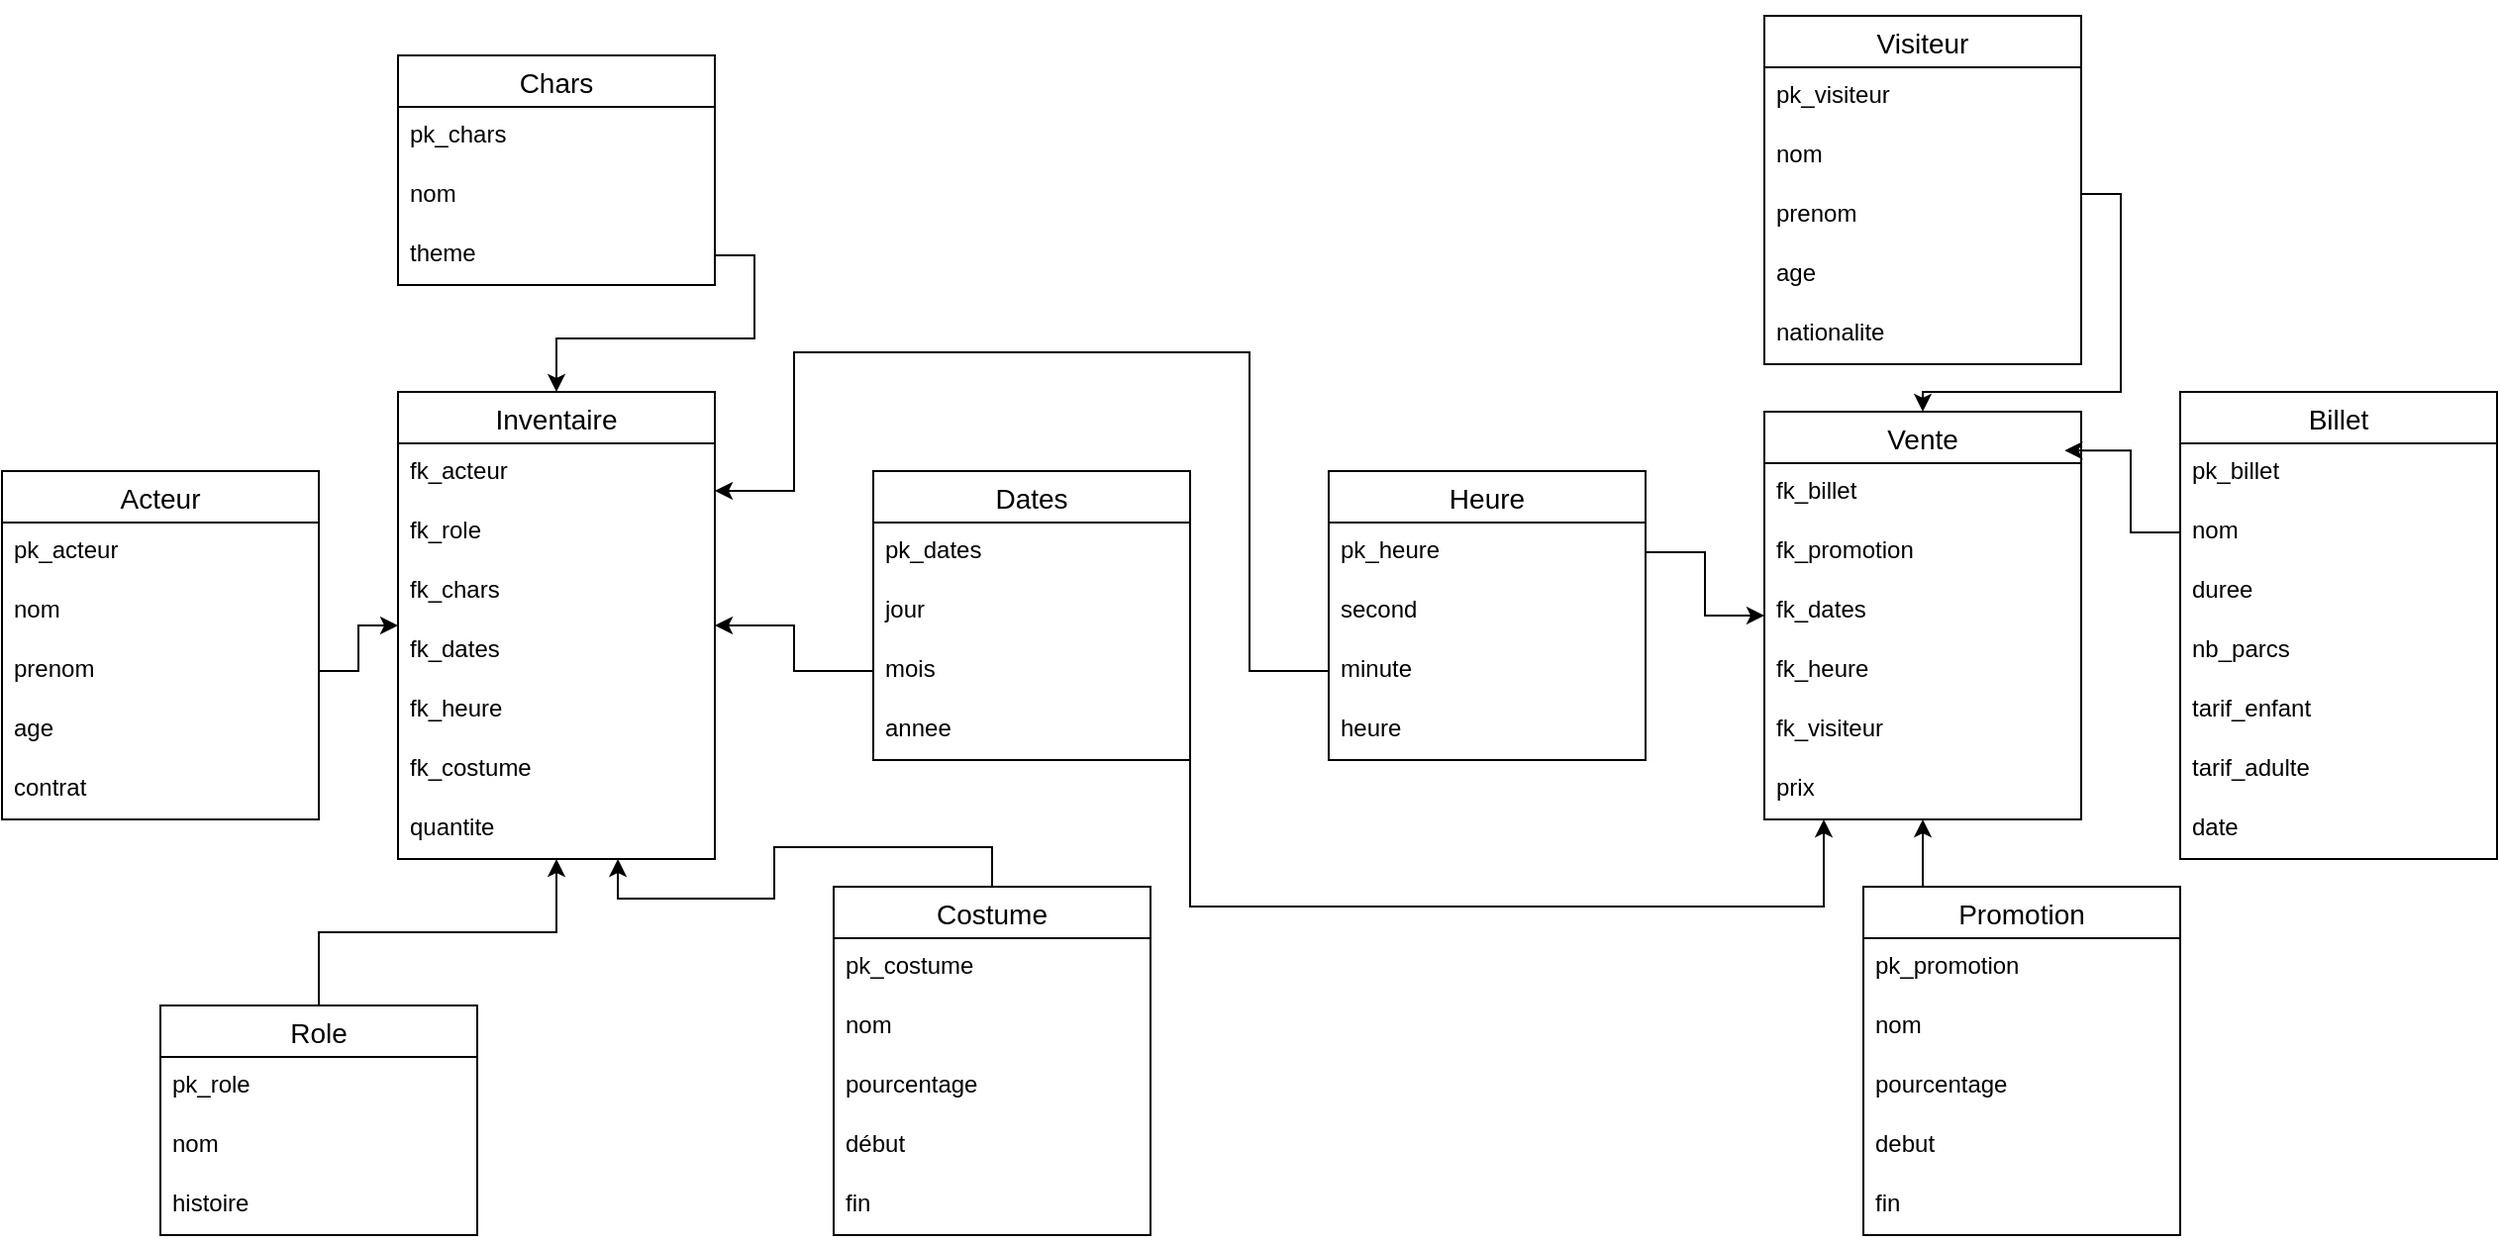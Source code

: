 <mxfile version="13.9.3" type="github">
  <diagram id="kXzxPUL3gQxP19GAu26x" name="Page-1">
    <mxGraphModel dx="2076" dy="1094" grid="1" gridSize="10" guides="1" tooltips="1" connect="1" arrows="1" fold="1" page="1" pageScale="1" pageWidth="827" pageHeight="1169" math="0" shadow="0">
      <root>
        <mxCell id="0" />
        <mxCell id="1" parent="0" />
        <mxCell id="ztx62SMO7Gy8nlmkexkt-14" value="Inventaire" style="swimlane;fontStyle=0;childLayout=stackLayout;horizontal=1;startSize=26;horizontalStack=0;resizeParent=1;resizeParentMax=0;resizeLast=0;collapsible=1;marginBottom=0;align=center;fontSize=14;" parent="1" vertex="1">
          <mxGeometry x="320" y="270" width="160" height="236" as="geometry">
            <mxRectangle x="220" y="320" width="90" height="26" as="alternateBounds" />
          </mxGeometry>
        </mxCell>
        <mxCell id="ztx62SMO7Gy8nlmkexkt-15" value="fk_acteur" style="text;strokeColor=none;fillColor=none;spacingLeft=4;spacingRight=4;overflow=hidden;rotatable=0;points=[[0,0.5],[1,0.5]];portConstraint=eastwest;fontSize=12;" parent="ztx62SMO7Gy8nlmkexkt-14" vertex="1">
          <mxGeometry y="26" width="160" height="30" as="geometry" />
        </mxCell>
        <mxCell id="ztx62SMO7Gy8nlmkexkt-16" value="fk_role" style="text;strokeColor=none;fillColor=none;spacingLeft=4;spacingRight=4;overflow=hidden;rotatable=0;points=[[0,0.5],[1,0.5]];portConstraint=eastwest;fontSize=12;" parent="ztx62SMO7Gy8nlmkexkt-14" vertex="1">
          <mxGeometry y="56" width="160" height="30" as="geometry" />
        </mxCell>
        <mxCell id="ztx62SMO7Gy8nlmkexkt-17" value="fk_chars" style="text;strokeColor=none;fillColor=none;spacingLeft=4;spacingRight=4;overflow=hidden;rotatable=0;points=[[0,0.5],[1,0.5]];portConstraint=eastwest;fontSize=12;" parent="ztx62SMO7Gy8nlmkexkt-14" vertex="1">
          <mxGeometry y="86" width="160" height="30" as="geometry" />
        </mxCell>
        <mxCell id="ztx62SMO7Gy8nlmkexkt-18" value="fk_dates" style="text;strokeColor=none;fillColor=none;spacingLeft=4;spacingRight=4;overflow=hidden;rotatable=0;points=[[0,0.5],[1,0.5]];portConstraint=eastwest;fontSize=12;" parent="ztx62SMO7Gy8nlmkexkt-14" vertex="1">
          <mxGeometry y="116" width="160" height="30" as="geometry" />
        </mxCell>
        <mxCell id="ztx62SMO7Gy8nlmkexkt-19" value="fk_heure" style="text;strokeColor=none;fillColor=none;spacingLeft=4;spacingRight=4;overflow=hidden;rotatable=0;points=[[0,0.5],[1,0.5]];portConstraint=eastwest;fontSize=12;" parent="ztx62SMO7Gy8nlmkexkt-14" vertex="1">
          <mxGeometry y="146" width="160" height="30" as="geometry" />
        </mxCell>
        <mxCell id="ztx62SMO7Gy8nlmkexkt-20" value="fk_costume" style="text;strokeColor=none;fillColor=none;spacingLeft=4;spacingRight=4;overflow=hidden;rotatable=0;points=[[0,0.5],[1,0.5]];portConstraint=eastwest;fontSize=12;" parent="ztx62SMO7Gy8nlmkexkt-14" vertex="1">
          <mxGeometry y="176" width="160" height="30" as="geometry" />
        </mxCell>
        <mxCell id="ztx62SMO7Gy8nlmkexkt-21" value="quantite" style="text;strokeColor=none;fillColor=none;spacingLeft=4;spacingRight=4;overflow=hidden;rotatable=0;points=[[0,0.5],[1,0.5]];portConstraint=eastwest;fontSize=12;" parent="ztx62SMO7Gy8nlmkexkt-14" vertex="1">
          <mxGeometry y="206" width="160" height="30" as="geometry" />
        </mxCell>
        <mxCell id="cgWYhOBVqeU-uD9H4VUl-1" value="Vente" style="swimlane;fontStyle=0;childLayout=stackLayout;horizontal=1;startSize=26;horizontalStack=0;resizeParent=1;resizeParentMax=0;resizeLast=0;collapsible=1;marginBottom=0;align=center;fontSize=14;" parent="1" vertex="1">
          <mxGeometry x="1010" y="280" width="160" height="206" as="geometry">
            <mxRectangle x="220" y="320" width="90" height="26" as="alternateBounds" />
          </mxGeometry>
        </mxCell>
        <mxCell id="cgWYhOBVqeU-uD9H4VUl-2" value="fk_billet" style="text;strokeColor=none;fillColor=none;spacingLeft=4;spacingRight=4;overflow=hidden;rotatable=0;points=[[0,0.5],[1,0.5]];portConstraint=eastwest;fontSize=12;" parent="cgWYhOBVqeU-uD9H4VUl-1" vertex="1">
          <mxGeometry y="26" width="160" height="30" as="geometry" />
        </mxCell>
        <mxCell id="cgWYhOBVqeU-uD9H4VUl-3" value="fk_promotion" style="text;strokeColor=none;fillColor=none;spacingLeft=4;spacingRight=4;overflow=hidden;rotatable=0;points=[[0,0.5],[1,0.5]];portConstraint=eastwest;fontSize=12;" parent="cgWYhOBVqeU-uD9H4VUl-1" vertex="1">
          <mxGeometry y="56" width="160" height="30" as="geometry" />
        </mxCell>
        <mxCell id="cgWYhOBVqeU-uD9H4VUl-4" value="fk_dates" style="text;strokeColor=none;fillColor=none;spacingLeft=4;spacingRight=4;overflow=hidden;rotatable=0;points=[[0,0.5],[1,0.5]];portConstraint=eastwest;fontSize=12;" parent="cgWYhOBVqeU-uD9H4VUl-1" vertex="1">
          <mxGeometry y="86" width="160" height="30" as="geometry" />
        </mxCell>
        <mxCell id="cgWYhOBVqeU-uD9H4VUl-5" value="fk_heure" style="text;strokeColor=none;fillColor=none;spacingLeft=4;spacingRight=4;overflow=hidden;rotatable=0;points=[[0,0.5],[1,0.5]];portConstraint=eastwest;fontSize=12;" parent="cgWYhOBVqeU-uD9H4VUl-1" vertex="1">
          <mxGeometry y="116" width="160" height="30" as="geometry" />
        </mxCell>
        <mxCell id="cgWYhOBVqeU-uD9H4VUl-6" value="fk_visiteur" style="text;strokeColor=none;fillColor=none;spacingLeft=4;spacingRight=4;overflow=hidden;rotatable=0;points=[[0,0.5],[1,0.5]];portConstraint=eastwest;fontSize=12;" parent="cgWYhOBVqeU-uD9H4VUl-1" vertex="1">
          <mxGeometry y="146" width="160" height="30" as="geometry" />
        </mxCell>
        <mxCell id="cgWYhOBVqeU-uD9H4VUl-8" value="prix" style="text;strokeColor=none;fillColor=none;spacingLeft=4;spacingRight=4;overflow=hidden;rotatable=0;points=[[0,0.5],[1,0.5]];portConstraint=eastwest;fontSize=12;" parent="cgWYhOBVqeU-uD9H4VUl-1" vertex="1">
          <mxGeometry y="176" width="160" height="30" as="geometry" />
        </mxCell>
        <mxCell id="cgWYhOBVqeU-uD9H4VUl-9" value="Acteur" style="swimlane;fontStyle=0;childLayout=stackLayout;horizontal=1;startSize=26;horizontalStack=0;resizeParent=1;resizeParentMax=0;resizeLast=0;collapsible=1;marginBottom=0;align=center;fontSize=14;" parent="1" vertex="1">
          <mxGeometry x="120" y="310" width="160" height="176" as="geometry">
            <mxRectangle x="220" y="320" width="90" height="26" as="alternateBounds" />
          </mxGeometry>
        </mxCell>
        <mxCell id="cgWYhOBVqeU-uD9H4VUl-10" value="pk_acteur" style="text;strokeColor=none;fillColor=none;spacingLeft=4;spacingRight=4;overflow=hidden;rotatable=0;points=[[0,0.5],[1,0.5]];portConstraint=eastwest;fontSize=12;" parent="cgWYhOBVqeU-uD9H4VUl-9" vertex="1">
          <mxGeometry y="26" width="160" height="30" as="geometry" />
        </mxCell>
        <mxCell id="cgWYhOBVqeU-uD9H4VUl-11" value="nom" style="text;strokeColor=none;fillColor=none;spacingLeft=4;spacingRight=4;overflow=hidden;rotatable=0;points=[[0,0.5],[1,0.5]];portConstraint=eastwest;fontSize=12;" parent="cgWYhOBVqeU-uD9H4VUl-9" vertex="1">
          <mxGeometry y="56" width="160" height="30" as="geometry" />
        </mxCell>
        <mxCell id="cgWYhOBVqeU-uD9H4VUl-12" value="prenom" style="text;strokeColor=none;fillColor=none;spacingLeft=4;spacingRight=4;overflow=hidden;rotatable=0;points=[[0,0.5],[1,0.5]];portConstraint=eastwest;fontSize=12;" parent="cgWYhOBVqeU-uD9H4VUl-9" vertex="1">
          <mxGeometry y="86" width="160" height="30" as="geometry" />
        </mxCell>
        <mxCell id="cgWYhOBVqeU-uD9H4VUl-13" value="age" style="text;strokeColor=none;fillColor=none;spacingLeft=4;spacingRight=4;overflow=hidden;rotatable=0;points=[[0,0.5],[1,0.5]];portConstraint=eastwest;fontSize=12;" parent="cgWYhOBVqeU-uD9H4VUl-9" vertex="1">
          <mxGeometry y="116" width="160" height="30" as="geometry" />
        </mxCell>
        <mxCell id="cgWYhOBVqeU-uD9H4VUl-14" value="contrat" style="text;strokeColor=none;fillColor=none;spacingLeft=4;spacingRight=4;overflow=hidden;rotatable=0;points=[[0,0.5],[1,0.5]];portConstraint=eastwest;fontSize=12;" parent="cgWYhOBVqeU-uD9H4VUl-9" vertex="1">
          <mxGeometry y="146" width="160" height="30" as="geometry" />
        </mxCell>
        <mxCell id="cgWYhOBVqeU-uD9H4VUl-65" style="edgeStyle=orthogonalEdgeStyle;rounded=0;orthogonalLoop=1;jettySize=auto;html=1;exitX=0.5;exitY=0;exitDx=0;exitDy=0;" parent="1" source="cgWYhOBVqeU-uD9H4VUl-16" target="ztx62SMO7Gy8nlmkexkt-14" edge="1">
          <mxGeometry relative="1" as="geometry" />
        </mxCell>
        <mxCell id="cgWYhOBVqeU-uD9H4VUl-16" value="Role" style="swimlane;fontStyle=0;childLayout=stackLayout;horizontal=1;startSize=26;horizontalStack=0;resizeParent=1;resizeParentMax=0;resizeLast=0;collapsible=1;marginBottom=0;align=center;fontSize=14;" parent="1" vertex="1">
          <mxGeometry x="200" y="580" width="160" height="116" as="geometry">
            <mxRectangle x="220" y="320" width="90" height="26" as="alternateBounds" />
          </mxGeometry>
        </mxCell>
        <mxCell id="cgWYhOBVqeU-uD9H4VUl-17" value="pk_role" style="text;strokeColor=none;fillColor=none;spacingLeft=4;spacingRight=4;overflow=hidden;rotatable=0;points=[[0,0.5],[1,0.5]];portConstraint=eastwest;fontSize=12;" parent="cgWYhOBVqeU-uD9H4VUl-16" vertex="1">
          <mxGeometry y="26" width="160" height="30" as="geometry" />
        </mxCell>
        <mxCell id="cgWYhOBVqeU-uD9H4VUl-18" value="nom" style="text;strokeColor=none;fillColor=none;spacingLeft=4;spacingRight=4;overflow=hidden;rotatable=0;points=[[0,0.5],[1,0.5]];portConstraint=eastwest;fontSize=12;" parent="cgWYhOBVqeU-uD9H4VUl-16" vertex="1">
          <mxGeometry y="56" width="160" height="30" as="geometry" />
        </mxCell>
        <mxCell id="cgWYhOBVqeU-uD9H4VUl-19" value="histoire" style="text;strokeColor=none;fillColor=none;spacingLeft=4;spacingRight=4;overflow=hidden;rotatable=0;points=[[0,0.5],[1,0.5]];portConstraint=eastwest;fontSize=12;" parent="cgWYhOBVqeU-uD9H4VUl-16" vertex="1">
          <mxGeometry y="86" width="160" height="30" as="geometry" />
        </mxCell>
        <mxCell id="cgWYhOBVqeU-uD9H4VUl-22" value="Chars" style="swimlane;fontStyle=0;childLayout=stackLayout;horizontal=1;startSize=26;horizontalStack=0;resizeParent=1;resizeParentMax=0;resizeLast=0;collapsible=1;marginBottom=0;align=center;fontSize=14;" parent="1" vertex="1">
          <mxGeometry x="320" y="100" width="160" height="116" as="geometry">
            <mxRectangle x="220" y="320" width="90" height="26" as="alternateBounds" />
          </mxGeometry>
        </mxCell>
        <mxCell id="cgWYhOBVqeU-uD9H4VUl-23" value="pk_chars" style="text;strokeColor=none;fillColor=none;spacingLeft=4;spacingRight=4;overflow=hidden;rotatable=0;points=[[0,0.5],[1,0.5]];portConstraint=eastwest;fontSize=12;" parent="cgWYhOBVqeU-uD9H4VUl-22" vertex="1">
          <mxGeometry y="26" width="160" height="30" as="geometry" />
        </mxCell>
        <mxCell id="cgWYhOBVqeU-uD9H4VUl-24" value="nom" style="text;strokeColor=none;fillColor=none;spacingLeft=4;spacingRight=4;overflow=hidden;rotatable=0;points=[[0,0.5],[1,0.5]];portConstraint=eastwest;fontSize=12;" parent="cgWYhOBVqeU-uD9H4VUl-22" vertex="1">
          <mxGeometry y="56" width="160" height="30" as="geometry" />
        </mxCell>
        <mxCell id="cgWYhOBVqeU-uD9H4VUl-25" value="theme" style="text;strokeColor=none;fillColor=none;spacingLeft=4;spacingRight=4;overflow=hidden;rotatable=0;points=[[0,0.5],[1,0.5]];portConstraint=eastwest;fontSize=12;" parent="cgWYhOBVqeU-uD9H4VUl-22" vertex="1">
          <mxGeometry y="86" width="160" height="30" as="geometry" />
        </mxCell>
        <mxCell id="cgWYhOBVqeU-uD9H4VUl-28" value="Billet" style="swimlane;fontStyle=0;childLayout=stackLayout;horizontal=1;startSize=26;horizontalStack=0;resizeParent=1;resizeParentMax=0;resizeLast=0;collapsible=1;marginBottom=0;align=center;fontSize=14;" parent="1" vertex="1">
          <mxGeometry x="1220" y="270" width="160" height="236" as="geometry">
            <mxRectangle x="220" y="320" width="90" height="26" as="alternateBounds" />
          </mxGeometry>
        </mxCell>
        <mxCell id="cgWYhOBVqeU-uD9H4VUl-29" value="pk_billet" style="text;strokeColor=none;fillColor=none;spacingLeft=4;spacingRight=4;overflow=hidden;rotatable=0;points=[[0,0.5],[1,0.5]];portConstraint=eastwest;fontSize=12;" parent="cgWYhOBVqeU-uD9H4VUl-28" vertex="1">
          <mxGeometry y="26" width="160" height="30" as="geometry" />
        </mxCell>
        <mxCell id="cgWYhOBVqeU-uD9H4VUl-30" value="nom" style="text;strokeColor=none;fillColor=none;spacingLeft=4;spacingRight=4;overflow=hidden;rotatable=0;points=[[0,0.5],[1,0.5]];portConstraint=eastwest;fontSize=12;" parent="cgWYhOBVqeU-uD9H4VUl-28" vertex="1">
          <mxGeometry y="56" width="160" height="30" as="geometry" />
        </mxCell>
        <mxCell id="cgWYhOBVqeU-uD9H4VUl-31" value="duree" style="text;strokeColor=none;fillColor=none;spacingLeft=4;spacingRight=4;overflow=hidden;rotatable=0;points=[[0,0.5],[1,0.5]];portConstraint=eastwest;fontSize=12;" parent="cgWYhOBVqeU-uD9H4VUl-28" vertex="1">
          <mxGeometry y="86" width="160" height="30" as="geometry" />
        </mxCell>
        <mxCell id="cgWYhOBVqeU-uD9H4VUl-32" value="nb_parcs" style="text;strokeColor=none;fillColor=none;spacingLeft=4;spacingRight=4;overflow=hidden;rotatable=0;points=[[0,0.5],[1,0.5]];portConstraint=eastwest;fontSize=12;" parent="cgWYhOBVqeU-uD9H4VUl-28" vertex="1">
          <mxGeometry y="116" width="160" height="30" as="geometry" />
        </mxCell>
        <mxCell id="cgWYhOBVqeU-uD9H4VUl-44" value="tarif_enfant" style="text;strokeColor=none;fillColor=none;spacingLeft=4;spacingRight=4;overflow=hidden;rotatable=0;points=[[0,0.5],[1,0.5]];portConstraint=eastwest;fontSize=12;" parent="cgWYhOBVqeU-uD9H4VUl-28" vertex="1">
          <mxGeometry y="146" width="160" height="30" as="geometry" />
        </mxCell>
        <mxCell id="cgWYhOBVqeU-uD9H4VUl-45" value="tarif_adulte" style="text;strokeColor=none;fillColor=none;spacingLeft=4;spacingRight=4;overflow=hidden;rotatable=0;points=[[0,0.5],[1,0.5]];portConstraint=eastwest;fontSize=12;" parent="cgWYhOBVqeU-uD9H4VUl-28" vertex="1">
          <mxGeometry y="176" width="160" height="30" as="geometry" />
        </mxCell>
        <mxCell id="cgWYhOBVqeU-uD9H4VUl-46" value="date" style="text;strokeColor=none;fillColor=none;spacingLeft=4;spacingRight=4;overflow=hidden;rotatable=0;points=[[0,0.5],[1,0.5]];portConstraint=eastwest;fontSize=12;" parent="cgWYhOBVqeU-uD9H4VUl-28" vertex="1">
          <mxGeometry y="206" width="160" height="30" as="geometry" />
        </mxCell>
        <mxCell id="cgWYhOBVqeU-uD9H4VUl-33" value="Heure" style="swimlane;fontStyle=0;childLayout=stackLayout;horizontal=1;startSize=26;horizontalStack=0;resizeParent=1;resizeParentMax=0;resizeLast=0;collapsible=1;marginBottom=0;align=center;fontSize=14;" parent="1" vertex="1">
          <mxGeometry x="790" y="310" width="160" height="146" as="geometry">
            <mxRectangle x="220" y="320" width="90" height="26" as="alternateBounds" />
          </mxGeometry>
        </mxCell>
        <mxCell id="cgWYhOBVqeU-uD9H4VUl-34" value="pk_heure" style="text;strokeColor=none;fillColor=none;spacingLeft=4;spacingRight=4;overflow=hidden;rotatable=0;points=[[0,0.5],[1,0.5]];portConstraint=eastwest;fontSize=12;" parent="cgWYhOBVqeU-uD9H4VUl-33" vertex="1">
          <mxGeometry y="26" width="160" height="30" as="geometry" />
        </mxCell>
        <mxCell id="cgWYhOBVqeU-uD9H4VUl-35" value="second" style="text;strokeColor=none;fillColor=none;spacingLeft=4;spacingRight=4;overflow=hidden;rotatable=0;points=[[0,0.5],[1,0.5]];portConstraint=eastwest;fontSize=12;" parent="cgWYhOBVqeU-uD9H4VUl-33" vertex="1">
          <mxGeometry y="56" width="160" height="30" as="geometry" />
        </mxCell>
        <mxCell id="cgWYhOBVqeU-uD9H4VUl-36" value="minute" style="text;strokeColor=none;fillColor=none;spacingLeft=4;spacingRight=4;overflow=hidden;rotatable=0;points=[[0,0.5],[1,0.5]];portConstraint=eastwest;fontSize=12;" parent="cgWYhOBVqeU-uD9H4VUl-33" vertex="1">
          <mxGeometry y="86" width="160" height="30" as="geometry" />
        </mxCell>
        <mxCell id="cgWYhOBVqeU-uD9H4VUl-37" value="heure" style="text;strokeColor=none;fillColor=none;spacingLeft=4;spacingRight=4;overflow=hidden;rotatable=0;points=[[0,0.5],[1,0.5]];portConstraint=eastwest;fontSize=12;" parent="cgWYhOBVqeU-uD9H4VUl-33" vertex="1">
          <mxGeometry y="116" width="160" height="30" as="geometry" />
        </mxCell>
        <mxCell id="cgWYhOBVqeU-uD9H4VUl-39" value="Dates" style="swimlane;fontStyle=0;childLayout=stackLayout;horizontal=1;startSize=26;horizontalStack=0;resizeParent=1;resizeParentMax=0;resizeLast=0;collapsible=1;marginBottom=0;align=center;fontSize=14;" parent="1" vertex="1">
          <mxGeometry x="560" y="310" width="160" height="146" as="geometry">
            <mxRectangle x="220" y="320" width="90" height="26" as="alternateBounds" />
          </mxGeometry>
        </mxCell>
        <mxCell id="cgWYhOBVqeU-uD9H4VUl-40" value="pk_dates" style="text;strokeColor=none;fillColor=none;spacingLeft=4;spacingRight=4;overflow=hidden;rotatable=0;points=[[0,0.5],[1,0.5]];portConstraint=eastwest;fontSize=12;" parent="cgWYhOBVqeU-uD9H4VUl-39" vertex="1">
          <mxGeometry y="26" width="160" height="30" as="geometry" />
        </mxCell>
        <mxCell id="cgWYhOBVqeU-uD9H4VUl-41" value="jour" style="text;strokeColor=none;fillColor=none;spacingLeft=4;spacingRight=4;overflow=hidden;rotatable=0;points=[[0,0.5],[1,0.5]];portConstraint=eastwest;fontSize=12;" parent="cgWYhOBVqeU-uD9H4VUl-39" vertex="1">
          <mxGeometry y="56" width="160" height="30" as="geometry" />
        </mxCell>
        <mxCell id="cgWYhOBVqeU-uD9H4VUl-42" value="mois" style="text;strokeColor=none;fillColor=none;spacingLeft=4;spacingRight=4;overflow=hidden;rotatable=0;points=[[0,0.5],[1,0.5]];portConstraint=eastwest;fontSize=12;" parent="cgWYhOBVqeU-uD9H4VUl-39" vertex="1">
          <mxGeometry y="86" width="160" height="30" as="geometry" />
        </mxCell>
        <mxCell id="cgWYhOBVqeU-uD9H4VUl-43" value="annee" style="text;strokeColor=none;fillColor=none;spacingLeft=4;spacingRight=4;overflow=hidden;rotatable=0;points=[[0,0.5],[1,0.5]];portConstraint=eastwest;fontSize=12;" parent="cgWYhOBVqeU-uD9H4VUl-39" vertex="1">
          <mxGeometry y="116" width="160" height="30" as="geometry" />
        </mxCell>
        <mxCell id="cgWYhOBVqeU-uD9H4VUl-70" style="edgeStyle=orthogonalEdgeStyle;rounded=0;orthogonalLoop=1;jettySize=auto;html=1;exitX=1;exitY=0;exitDx=0;exitDy=0;entryX=0.5;entryY=0;entryDx=0;entryDy=0;" parent="1" source="cgWYhOBVqeU-uD9H4VUl-47" target="cgWYhOBVqeU-uD9H4VUl-1" edge="1">
          <mxGeometry relative="1" as="geometry">
            <Array as="points">
              <mxPoint x="1170" y="170" />
              <mxPoint x="1190" y="170" />
              <mxPoint x="1190" y="270" />
              <mxPoint x="1090" y="270" />
            </Array>
          </mxGeometry>
        </mxCell>
        <mxCell id="cgWYhOBVqeU-uD9H4VUl-47" value="Visiteur" style="swimlane;fontStyle=0;childLayout=stackLayout;horizontal=1;startSize=26;horizontalStack=0;resizeParent=1;resizeParentMax=0;resizeLast=0;collapsible=1;marginBottom=0;align=center;fontSize=14;" parent="1" vertex="1">
          <mxGeometry x="1010" y="80" width="160" height="176" as="geometry">
            <mxRectangle x="220" y="320" width="90" height="26" as="alternateBounds" />
          </mxGeometry>
        </mxCell>
        <mxCell id="cgWYhOBVqeU-uD9H4VUl-48" value="pk_visiteur" style="text;strokeColor=none;fillColor=none;spacingLeft=4;spacingRight=4;overflow=hidden;rotatable=0;points=[[0,0.5],[1,0.5]];portConstraint=eastwest;fontSize=12;" parent="cgWYhOBVqeU-uD9H4VUl-47" vertex="1">
          <mxGeometry y="26" width="160" height="30" as="geometry" />
        </mxCell>
        <mxCell id="cgWYhOBVqeU-uD9H4VUl-49" value="nom" style="text;strokeColor=none;fillColor=none;spacingLeft=4;spacingRight=4;overflow=hidden;rotatable=0;points=[[0,0.5],[1,0.5]];portConstraint=eastwest;fontSize=12;" parent="cgWYhOBVqeU-uD9H4VUl-47" vertex="1">
          <mxGeometry y="56" width="160" height="30" as="geometry" />
        </mxCell>
        <mxCell id="cgWYhOBVqeU-uD9H4VUl-50" value="prenom" style="text;strokeColor=none;fillColor=none;spacingLeft=4;spacingRight=4;overflow=hidden;rotatable=0;points=[[0,0.5],[1,0.5]];portConstraint=eastwest;fontSize=12;" parent="cgWYhOBVqeU-uD9H4VUl-47" vertex="1">
          <mxGeometry y="86" width="160" height="30" as="geometry" />
        </mxCell>
        <mxCell id="cgWYhOBVqeU-uD9H4VUl-51" value="age" style="text;strokeColor=none;fillColor=none;spacingLeft=4;spacingRight=4;overflow=hidden;rotatable=0;points=[[0,0.5],[1,0.5]];portConstraint=eastwest;fontSize=12;" parent="cgWYhOBVqeU-uD9H4VUl-47" vertex="1">
          <mxGeometry y="116" width="160" height="30" as="geometry" />
        </mxCell>
        <mxCell id="cgWYhOBVqeU-uD9H4VUl-52" value="nationalite" style="text;strokeColor=none;fillColor=none;spacingLeft=4;spacingRight=4;overflow=hidden;rotatable=0;points=[[0,0.5],[1,0.5]];portConstraint=eastwest;fontSize=12;" parent="cgWYhOBVqeU-uD9H4VUl-47" vertex="1">
          <mxGeometry y="146" width="160" height="30" as="geometry" />
        </mxCell>
        <mxCell id="cgWYhOBVqeU-uD9H4VUl-72" style="edgeStyle=orthogonalEdgeStyle;rounded=0;orthogonalLoop=1;jettySize=auto;html=1;exitX=0.75;exitY=0;exitDx=0;exitDy=0;" parent="1" source="cgWYhOBVqeU-uD9H4VUl-53" target="cgWYhOBVqeU-uD9H4VUl-8" edge="1">
          <mxGeometry relative="1" as="geometry">
            <Array as="points">
              <mxPoint x="1130" y="540" />
              <mxPoint x="1090" y="540" />
            </Array>
          </mxGeometry>
        </mxCell>
        <mxCell id="cgWYhOBVqeU-uD9H4VUl-53" value="Promotion" style="swimlane;fontStyle=0;childLayout=stackLayout;horizontal=1;startSize=26;horizontalStack=0;resizeParent=1;resizeParentMax=0;resizeLast=0;collapsible=1;marginBottom=0;align=center;fontSize=14;" parent="1" vertex="1">
          <mxGeometry x="1060" y="520" width="160" height="176" as="geometry">
            <mxRectangle x="220" y="320" width="90" height="26" as="alternateBounds" />
          </mxGeometry>
        </mxCell>
        <mxCell id="cgWYhOBVqeU-uD9H4VUl-54" value="pk_promotion" style="text;strokeColor=none;fillColor=none;spacingLeft=4;spacingRight=4;overflow=hidden;rotatable=0;points=[[0,0.5],[1,0.5]];portConstraint=eastwest;fontSize=12;" parent="cgWYhOBVqeU-uD9H4VUl-53" vertex="1">
          <mxGeometry y="26" width="160" height="30" as="geometry" />
        </mxCell>
        <mxCell id="cgWYhOBVqeU-uD9H4VUl-55" value="nom" style="text;strokeColor=none;fillColor=none;spacingLeft=4;spacingRight=4;overflow=hidden;rotatable=0;points=[[0,0.5],[1,0.5]];portConstraint=eastwest;fontSize=12;" parent="cgWYhOBVqeU-uD9H4VUl-53" vertex="1">
          <mxGeometry y="56" width="160" height="30" as="geometry" />
        </mxCell>
        <mxCell id="cgWYhOBVqeU-uD9H4VUl-56" value="pourcentage" style="text;strokeColor=none;fillColor=none;spacingLeft=4;spacingRight=4;overflow=hidden;rotatable=0;points=[[0,0.5],[1,0.5]];portConstraint=eastwest;fontSize=12;" parent="cgWYhOBVqeU-uD9H4VUl-53" vertex="1">
          <mxGeometry y="86" width="160" height="30" as="geometry" />
        </mxCell>
        <mxCell id="cgWYhOBVqeU-uD9H4VUl-57" value="debut" style="text;strokeColor=none;fillColor=none;spacingLeft=4;spacingRight=4;overflow=hidden;rotatable=0;points=[[0,0.5],[1,0.5]];portConstraint=eastwest;fontSize=12;" parent="cgWYhOBVqeU-uD9H4VUl-53" vertex="1">
          <mxGeometry y="116" width="160" height="30" as="geometry" />
        </mxCell>
        <mxCell id="cgWYhOBVqeU-uD9H4VUl-58" value="fin" style="text;strokeColor=none;fillColor=none;spacingLeft=4;spacingRight=4;overflow=hidden;rotatable=0;points=[[0,0.5],[1,0.5]];portConstraint=eastwest;fontSize=12;" parent="cgWYhOBVqeU-uD9H4VUl-53" vertex="1">
          <mxGeometry y="146" width="160" height="30" as="geometry" />
        </mxCell>
        <mxCell id="cgWYhOBVqeU-uD9H4VUl-62" style="edgeStyle=orthogonalEdgeStyle;rounded=0;orthogonalLoop=1;jettySize=auto;html=1;exitX=1;exitY=0.5;exitDx=0;exitDy=0;" parent="1" source="cgWYhOBVqeU-uD9H4VUl-12" target="ztx62SMO7Gy8nlmkexkt-14" edge="1">
          <mxGeometry relative="1" as="geometry" />
        </mxCell>
        <mxCell id="cgWYhOBVqeU-uD9H4VUl-64" style="edgeStyle=orthogonalEdgeStyle;rounded=0;orthogonalLoop=1;jettySize=auto;html=1;exitX=1;exitY=0.5;exitDx=0;exitDy=0;" parent="1" source="cgWYhOBVqeU-uD9H4VUl-25" target="ztx62SMO7Gy8nlmkexkt-14" edge="1">
          <mxGeometry relative="1" as="geometry" />
        </mxCell>
        <mxCell id="cgWYhOBVqeU-uD9H4VUl-66" style="edgeStyle=orthogonalEdgeStyle;rounded=0;orthogonalLoop=1;jettySize=auto;html=1;exitX=0;exitY=0.5;exitDx=0;exitDy=0;" parent="1" source="cgWYhOBVqeU-uD9H4VUl-42" target="ztx62SMO7Gy8nlmkexkt-14" edge="1">
          <mxGeometry relative="1" as="geometry" />
        </mxCell>
        <mxCell id="cgWYhOBVqeU-uD9H4VUl-67" style="edgeStyle=orthogonalEdgeStyle;rounded=0;orthogonalLoop=1;jettySize=auto;html=1;exitX=0;exitY=0.5;exitDx=0;exitDy=0;" parent="1" source="cgWYhOBVqeU-uD9H4VUl-36" target="ztx62SMO7Gy8nlmkexkt-14" edge="1">
          <mxGeometry relative="1" as="geometry">
            <mxPoint x="570" y="250" as="targetPoint" />
            <Array as="points">
              <mxPoint x="750" y="411" />
              <mxPoint x="750" y="250" />
              <mxPoint x="520" y="250" />
              <mxPoint x="520" y="320" />
            </Array>
          </mxGeometry>
        </mxCell>
        <mxCell id="cgWYhOBVqeU-uD9H4VUl-68" style="edgeStyle=orthogonalEdgeStyle;rounded=0;orthogonalLoop=1;jettySize=auto;html=1;exitX=1;exitY=0.5;exitDx=0;exitDy=0;" parent="1" source="cgWYhOBVqeU-uD9H4VUl-34" target="cgWYhOBVqeU-uD9H4VUl-1" edge="1">
          <mxGeometry relative="1" as="geometry" />
        </mxCell>
        <mxCell id="cgWYhOBVqeU-uD9H4VUl-69" style="edgeStyle=orthogonalEdgeStyle;rounded=0;orthogonalLoop=1;jettySize=auto;html=1;exitX=1;exitY=0.5;exitDx=0;exitDy=0;" parent="1" source="cgWYhOBVqeU-uD9H4VUl-40" target="cgWYhOBVqeU-uD9H4VUl-1" edge="1">
          <mxGeometry relative="1" as="geometry">
            <Array as="points">
              <mxPoint x="720" y="530" />
              <mxPoint x="1040" y="530" />
            </Array>
          </mxGeometry>
        </mxCell>
        <mxCell id="cgWYhOBVqeU-uD9H4VUl-71" style="edgeStyle=orthogonalEdgeStyle;rounded=0;orthogonalLoop=1;jettySize=auto;html=1;exitX=0;exitY=0.5;exitDx=0;exitDy=0;entryX=0.948;entryY=0.095;entryDx=0;entryDy=0;entryPerimeter=0;" parent="1" source="cgWYhOBVqeU-uD9H4VUl-30" target="cgWYhOBVqeU-uD9H4VUl-1" edge="1">
          <mxGeometry relative="1" as="geometry" />
        </mxCell>
        <mxCell id="MiJdANEfadDCuratWoRW-7" style="edgeStyle=orthogonalEdgeStyle;rounded=0;orthogonalLoop=1;jettySize=auto;html=1;exitX=0.5;exitY=0;exitDx=0;exitDy=0;entryX=0.694;entryY=1;entryDx=0;entryDy=0;entryPerimeter=0;" edge="1" parent="1" source="MiJdANEfadDCuratWoRW-1" target="ztx62SMO7Gy8nlmkexkt-21">
          <mxGeometry relative="1" as="geometry" />
        </mxCell>
        <mxCell id="MiJdANEfadDCuratWoRW-1" value="Costume" style="swimlane;fontStyle=0;childLayout=stackLayout;horizontal=1;startSize=26;horizontalStack=0;resizeParent=1;resizeParentMax=0;resizeLast=0;collapsible=1;marginBottom=0;align=center;fontSize=14;" vertex="1" parent="1">
          <mxGeometry x="540" y="520" width="160" height="176" as="geometry">
            <mxRectangle x="220" y="320" width="90" height="26" as="alternateBounds" />
          </mxGeometry>
        </mxCell>
        <mxCell id="MiJdANEfadDCuratWoRW-2" value="pk_costume" style="text;strokeColor=none;fillColor=none;spacingLeft=4;spacingRight=4;overflow=hidden;rotatable=0;points=[[0,0.5],[1,0.5]];portConstraint=eastwest;fontSize=12;" vertex="1" parent="MiJdANEfadDCuratWoRW-1">
          <mxGeometry y="26" width="160" height="30" as="geometry" />
        </mxCell>
        <mxCell id="MiJdANEfadDCuratWoRW-3" value="nom" style="text;strokeColor=none;fillColor=none;spacingLeft=4;spacingRight=4;overflow=hidden;rotatable=0;points=[[0,0.5],[1,0.5]];portConstraint=eastwest;fontSize=12;" vertex="1" parent="MiJdANEfadDCuratWoRW-1">
          <mxGeometry y="56" width="160" height="30" as="geometry" />
        </mxCell>
        <mxCell id="MiJdANEfadDCuratWoRW-4" value="pourcentage" style="text;strokeColor=none;fillColor=none;spacingLeft=4;spacingRight=4;overflow=hidden;rotatable=0;points=[[0,0.5],[1,0.5]];portConstraint=eastwest;fontSize=12;" vertex="1" parent="MiJdANEfadDCuratWoRW-1">
          <mxGeometry y="86" width="160" height="30" as="geometry" />
        </mxCell>
        <mxCell id="MiJdANEfadDCuratWoRW-5" value="début" style="text;strokeColor=none;fillColor=none;spacingLeft=4;spacingRight=4;overflow=hidden;rotatable=0;points=[[0,0.5],[1,0.5]];portConstraint=eastwest;fontSize=12;" vertex="1" parent="MiJdANEfadDCuratWoRW-1">
          <mxGeometry y="116" width="160" height="30" as="geometry" />
        </mxCell>
        <mxCell id="MiJdANEfadDCuratWoRW-6" value="fin" style="text;strokeColor=none;fillColor=none;spacingLeft=4;spacingRight=4;overflow=hidden;rotatable=0;points=[[0,0.5],[1,0.5]];portConstraint=eastwest;fontSize=12;" vertex="1" parent="MiJdANEfadDCuratWoRW-1">
          <mxGeometry y="146" width="160" height="30" as="geometry" />
        </mxCell>
      </root>
    </mxGraphModel>
  </diagram>
</mxfile>
